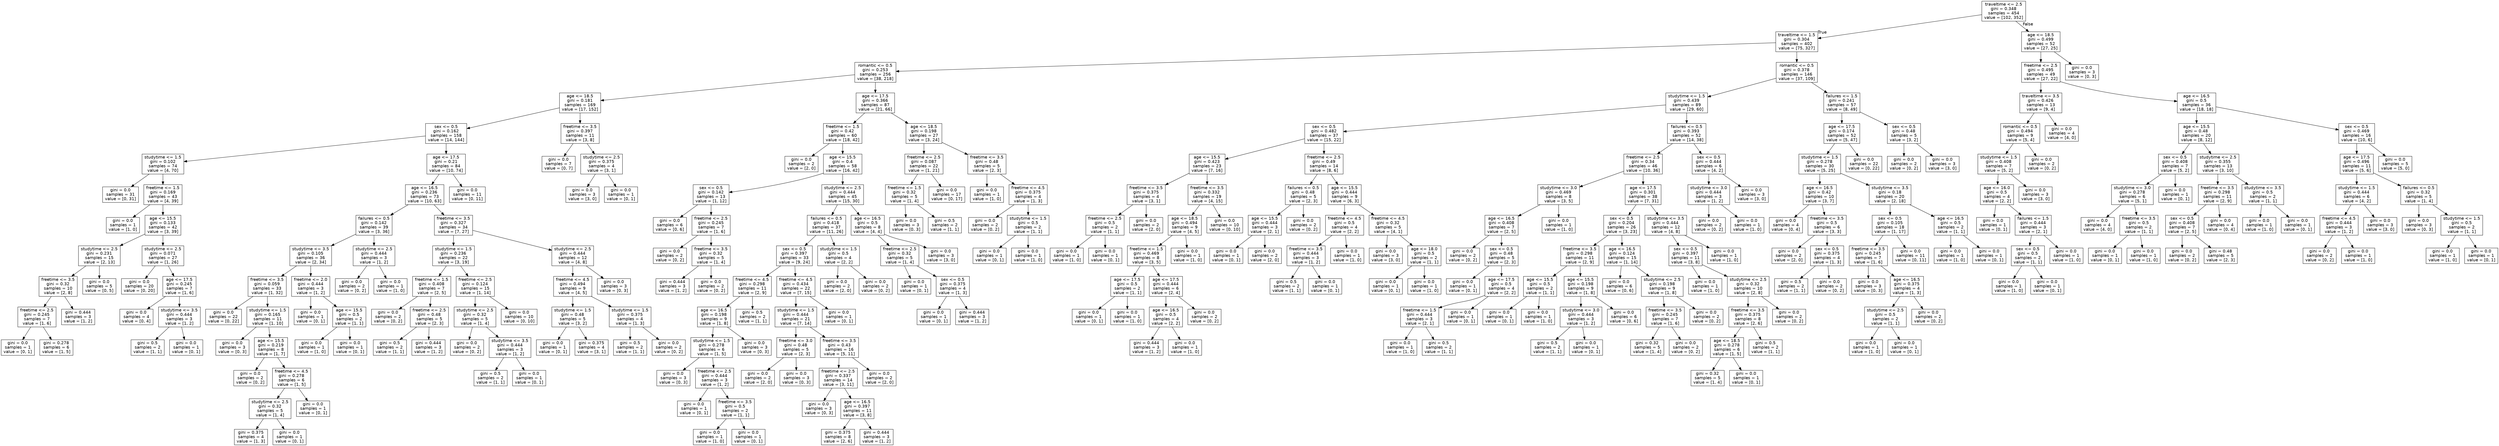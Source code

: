 digraph Tree {
node [shape=box, fontname="helvetica"] ;
edge [fontname="helvetica"] ;
0 [label="traveltime <= 2.5\ngini = 0.348\nsamples = 454\nvalue = [102, 352]"] ;
1 [label="traveltime <= 1.5\ngini = 0.304\nsamples = 402\nvalue = [75, 327]"] ;
0 -> 1 [labeldistance=2.5, labelangle=45, headlabel="True"] ;
2 [label="romantic <= 0.5\ngini = 0.253\nsamples = 256\nvalue = [38, 218]"] ;
1 -> 2 ;
3 [label="age <= 18.5\ngini = 0.181\nsamples = 169\nvalue = [17, 152]"] ;
2 -> 3 ;
4 [label="sex <= 0.5\ngini = 0.162\nsamples = 158\nvalue = [14, 144]"] ;
3 -> 4 ;
5 [label="studytime <= 1.5\ngini = 0.102\nsamples = 74\nvalue = [4, 70]"] ;
4 -> 5 ;
6 [label="gini = 0.0\nsamples = 31\nvalue = [0, 31]"] ;
5 -> 6 ;
7 [label="freetime <= 1.5\ngini = 0.169\nsamples = 43\nvalue = [4, 39]"] ;
5 -> 7 ;
8 [label="gini = 0.0\nsamples = 1\nvalue = [1, 0]"] ;
7 -> 8 ;
9 [label="age <= 15.5\ngini = 0.133\nsamples = 42\nvalue = [3, 39]"] ;
7 -> 9 ;
10 [label="studytime <= 2.5\ngini = 0.231\nsamples = 15\nvalue = [2, 13]"] ;
9 -> 10 ;
11 [label="freetime <= 3.5\ngini = 0.32\nsamples = 10\nvalue = [2, 8]"] ;
10 -> 11 ;
12 [label="freetime <= 2.5\ngini = 0.245\nsamples = 7\nvalue = [1, 6]"] ;
11 -> 12 ;
13 [label="gini = 0.0\nsamples = 1\nvalue = [0, 1]"] ;
12 -> 13 ;
14 [label="gini = 0.278\nsamples = 6\nvalue = [1, 5]"] ;
12 -> 14 ;
15 [label="gini = 0.444\nsamples = 3\nvalue = [1, 2]"] ;
11 -> 15 ;
16 [label="gini = 0.0\nsamples = 5\nvalue = [0, 5]"] ;
10 -> 16 ;
17 [label="studytime <= 2.5\ngini = 0.071\nsamples = 27\nvalue = [1, 26]"] ;
9 -> 17 ;
18 [label="gini = 0.0\nsamples = 20\nvalue = [0, 20]"] ;
17 -> 18 ;
19 [label="age <= 17.5\ngini = 0.245\nsamples = 7\nvalue = [1, 6]"] ;
17 -> 19 ;
20 [label="gini = 0.0\nsamples = 4\nvalue = [0, 4]"] ;
19 -> 20 ;
21 [label="studytime <= 3.5\ngini = 0.444\nsamples = 3\nvalue = [1, 2]"] ;
19 -> 21 ;
22 [label="gini = 0.5\nsamples = 2\nvalue = [1, 1]"] ;
21 -> 22 ;
23 [label="gini = 0.0\nsamples = 1\nvalue = [0, 1]"] ;
21 -> 23 ;
24 [label="age <= 17.5\ngini = 0.21\nsamples = 84\nvalue = [10, 74]"] ;
4 -> 24 ;
25 [label="age <= 16.5\ngini = 0.236\nsamples = 73\nvalue = [10, 63]"] ;
24 -> 25 ;
26 [label="failures <= 0.5\ngini = 0.142\nsamples = 39\nvalue = [3, 36]"] ;
25 -> 26 ;
27 [label="studytime <= 3.5\ngini = 0.105\nsamples = 36\nvalue = [2, 34]"] ;
26 -> 27 ;
28 [label="freetime <= 3.5\ngini = 0.059\nsamples = 33\nvalue = [1, 32]"] ;
27 -> 28 ;
29 [label="gini = 0.0\nsamples = 22\nvalue = [0, 22]"] ;
28 -> 29 ;
30 [label="studytime <= 1.5\ngini = 0.165\nsamples = 11\nvalue = [1, 10]"] ;
28 -> 30 ;
31 [label="gini = 0.0\nsamples = 3\nvalue = [0, 3]"] ;
30 -> 31 ;
32 [label="age <= 15.5\ngini = 0.219\nsamples = 8\nvalue = [1, 7]"] ;
30 -> 32 ;
33 [label="gini = 0.0\nsamples = 2\nvalue = [0, 2]"] ;
32 -> 33 ;
34 [label="freetime <= 4.5\ngini = 0.278\nsamples = 6\nvalue = [1, 5]"] ;
32 -> 34 ;
35 [label="studytime <= 2.5\ngini = 0.32\nsamples = 5\nvalue = [1, 4]"] ;
34 -> 35 ;
36 [label="gini = 0.375\nsamples = 4\nvalue = [1, 3]"] ;
35 -> 36 ;
37 [label="gini = 0.0\nsamples = 1\nvalue = [0, 1]"] ;
35 -> 37 ;
38 [label="gini = 0.0\nsamples = 1\nvalue = [0, 1]"] ;
34 -> 38 ;
39 [label="freetime <= 2.0\ngini = 0.444\nsamples = 3\nvalue = [1, 2]"] ;
27 -> 39 ;
40 [label="gini = 0.0\nsamples = 1\nvalue = [0, 1]"] ;
39 -> 40 ;
41 [label="age <= 15.5\ngini = 0.5\nsamples = 2\nvalue = [1, 1]"] ;
39 -> 41 ;
42 [label="gini = 0.0\nsamples = 1\nvalue = [1, 0]"] ;
41 -> 42 ;
43 [label="gini = 0.0\nsamples = 1\nvalue = [0, 1]"] ;
41 -> 43 ;
44 [label="studytime <= 2.5\ngini = 0.444\nsamples = 3\nvalue = [1, 2]"] ;
26 -> 44 ;
45 [label="gini = 0.0\nsamples = 2\nvalue = [0, 2]"] ;
44 -> 45 ;
46 [label="gini = 0.0\nsamples = 1\nvalue = [1, 0]"] ;
44 -> 46 ;
47 [label="freetime <= 3.5\ngini = 0.327\nsamples = 34\nvalue = [7, 27]"] ;
25 -> 47 ;
48 [label="studytime <= 1.5\ngini = 0.236\nsamples = 22\nvalue = [3, 19]"] ;
47 -> 48 ;
49 [label="freetime <= 1.5\ngini = 0.408\nsamples = 7\nvalue = [2, 5]"] ;
48 -> 49 ;
50 [label="gini = 0.0\nsamples = 2\nvalue = [0, 2]"] ;
49 -> 50 ;
51 [label="freetime <= 2.5\ngini = 0.48\nsamples = 5\nvalue = [2, 3]"] ;
49 -> 51 ;
52 [label="gini = 0.5\nsamples = 2\nvalue = [1, 1]"] ;
51 -> 52 ;
53 [label="gini = 0.444\nsamples = 3\nvalue = [1, 2]"] ;
51 -> 53 ;
54 [label="freetime <= 2.5\ngini = 0.124\nsamples = 15\nvalue = [1, 14]"] ;
48 -> 54 ;
55 [label="studytime <= 2.5\ngini = 0.32\nsamples = 5\nvalue = [1, 4]"] ;
54 -> 55 ;
56 [label="gini = 0.0\nsamples = 2\nvalue = [0, 2]"] ;
55 -> 56 ;
57 [label="studytime <= 3.5\ngini = 0.444\nsamples = 3\nvalue = [1, 2]"] ;
55 -> 57 ;
58 [label="gini = 0.5\nsamples = 2\nvalue = [1, 1]"] ;
57 -> 58 ;
59 [label="gini = 0.0\nsamples = 1\nvalue = [0, 1]"] ;
57 -> 59 ;
60 [label="gini = 0.0\nsamples = 10\nvalue = [0, 10]"] ;
54 -> 60 ;
61 [label="studytime <= 2.5\ngini = 0.444\nsamples = 12\nvalue = [4, 8]"] ;
47 -> 61 ;
62 [label="freetime <= 4.5\ngini = 0.494\nsamples = 9\nvalue = [4, 5]"] ;
61 -> 62 ;
63 [label="studytime <= 1.5\ngini = 0.48\nsamples = 5\nvalue = [3, 2]"] ;
62 -> 63 ;
64 [label="gini = 0.0\nsamples = 1\nvalue = [0, 1]"] ;
63 -> 64 ;
65 [label="gini = 0.375\nsamples = 4\nvalue = [3, 1]"] ;
63 -> 65 ;
66 [label="studytime <= 1.5\ngini = 0.375\nsamples = 4\nvalue = [1, 3]"] ;
62 -> 66 ;
67 [label="gini = 0.5\nsamples = 2\nvalue = [1, 1]"] ;
66 -> 67 ;
68 [label="gini = 0.0\nsamples = 2\nvalue = [0, 2]"] ;
66 -> 68 ;
69 [label="gini = 0.0\nsamples = 3\nvalue = [0, 3]"] ;
61 -> 69 ;
70 [label="gini = 0.0\nsamples = 11\nvalue = [0, 11]"] ;
24 -> 70 ;
71 [label="freetime <= 3.5\ngini = 0.397\nsamples = 11\nvalue = [3, 8]"] ;
3 -> 71 ;
72 [label="gini = 0.0\nsamples = 7\nvalue = [0, 7]"] ;
71 -> 72 ;
73 [label="studytime <= 2.5\ngini = 0.375\nsamples = 4\nvalue = [3, 1]"] ;
71 -> 73 ;
74 [label="gini = 0.0\nsamples = 3\nvalue = [3, 0]"] ;
73 -> 74 ;
75 [label="gini = 0.0\nsamples = 1\nvalue = [0, 1]"] ;
73 -> 75 ;
76 [label="age <= 17.5\ngini = 0.366\nsamples = 87\nvalue = [21, 66]"] ;
2 -> 76 ;
77 [label="freetime <= 1.5\ngini = 0.42\nsamples = 60\nvalue = [18, 42]"] ;
76 -> 77 ;
78 [label="gini = 0.0\nsamples = 2\nvalue = [2, 0]"] ;
77 -> 78 ;
79 [label="age <= 15.5\ngini = 0.4\nsamples = 58\nvalue = [16, 42]"] ;
77 -> 79 ;
80 [label="sex <= 0.5\ngini = 0.142\nsamples = 13\nvalue = [1, 12]"] ;
79 -> 80 ;
81 [label="gini = 0.0\nsamples = 6\nvalue = [0, 6]"] ;
80 -> 81 ;
82 [label="freetime <= 2.5\ngini = 0.245\nsamples = 7\nvalue = [1, 6]"] ;
80 -> 82 ;
83 [label="gini = 0.0\nsamples = 2\nvalue = [0, 2]"] ;
82 -> 83 ;
84 [label="freetime <= 3.5\ngini = 0.32\nsamples = 5\nvalue = [1, 4]"] ;
82 -> 84 ;
85 [label="gini = 0.444\nsamples = 3\nvalue = [1, 2]"] ;
84 -> 85 ;
86 [label="gini = 0.0\nsamples = 2\nvalue = [0, 2]"] ;
84 -> 86 ;
87 [label="studytime <= 2.5\ngini = 0.444\nsamples = 45\nvalue = [15, 30]"] ;
79 -> 87 ;
88 [label="failures <= 0.5\ngini = 0.418\nsamples = 37\nvalue = [11, 26]"] ;
87 -> 88 ;
89 [label="sex <= 0.5\ngini = 0.397\nsamples = 33\nvalue = [9, 24]"] ;
88 -> 89 ;
90 [label="freetime <= 4.5\ngini = 0.298\nsamples = 11\nvalue = [2, 9]"] ;
89 -> 90 ;
91 [label="age <= 16.5\ngini = 0.198\nsamples = 9\nvalue = [1, 8]"] ;
90 -> 91 ;
92 [label="studytime <= 1.5\ngini = 0.278\nsamples = 6\nvalue = [1, 5]"] ;
91 -> 92 ;
93 [label="gini = 0.0\nsamples = 3\nvalue = [0, 3]"] ;
92 -> 93 ;
94 [label="freetime <= 2.5\ngini = 0.444\nsamples = 3\nvalue = [1, 2]"] ;
92 -> 94 ;
95 [label="gini = 0.0\nsamples = 1\nvalue = [0, 1]"] ;
94 -> 95 ;
96 [label="freetime <= 3.5\ngini = 0.5\nsamples = 2\nvalue = [1, 1]"] ;
94 -> 96 ;
97 [label="gini = 0.0\nsamples = 1\nvalue = [1, 0]"] ;
96 -> 97 ;
98 [label="gini = 0.0\nsamples = 1\nvalue = [0, 1]"] ;
96 -> 98 ;
99 [label="gini = 0.0\nsamples = 3\nvalue = [0, 3]"] ;
91 -> 99 ;
100 [label="gini = 0.5\nsamples = 2\nvalue = [1, 1]"] ;
90 -> 100 ;
101 [label="freetime <= 4.5\ngini = 0.434\nsamples = 22\nvalue = [7, 15]"] ;
89 -> 101 ;
102 [label="studytime <= 1.5\ngini = 0.444\nsamples = 21\nvalue = [7, 14]"] ;
101 -> 102 ;
103 [label="freetime <= 3.0\ngini = 0.48\nsamples = 5\nvalue = [2, 3]"] ;
102 -> 103 ;
104 [label="gini = 0.0\nsamples = 2\nvalue = [2, 0]"] ;
103 -> 104 ;
105 [label="gini = 0.0\nsamples = 3\nvalue = [0, 3]"] ;
103 -> 105 ;
106 [label="freetime <= 3.5\ngini = 0.43\nsamples = 16\nvalue = [5, 11]"] ;
102 -> 106 ;
107 [label="freetime <= 2.5\ngini = 0.337\nsamples = 14\nvalue = [3, 11]"] ;
106 -> 107 ;
108 [label="gini = 0.0\nsamples = 3\nvalue = [0, 3]"] ;
107 -> 108 ;
109 [label="age <= 16.5\ngini = 0.397\nsamples = 11\nvalue = [3, 8]"] ;
107 -> 109 ;
110 [label="gini = 0.375\nsamples = 8\nvalue = [2, 6]"] ;
109 -> 110 ;
111 [label="gini = 0.444\nsamples = 3\nvalue = [1, 2]"] ;
109 -> 111 ;
112 [label="gini = 0.0\nsamples = 2\nvalue = [2, 0]"] ;
106 -> 112 ;
113 [label="gini = 0.0\nsamples = 1\nvalue = [0, 1]"] ;
101 -> 113 ;
114 [label="studytime <= 1.5\ngini = 0.5\nsamples = 4\nvalue = [2, 2]"] ;
88 -> 114 ;
115 [label="gini = 0.0\nsamples = 2\nvalue = [2, 0]"] ;
114 -> 115 ;
116 [label="gini = 0.0\nsamples = 2\nvalue = [0, 2]"] ;
114 -> 116 ;
117 [label="age <= 16.5\ngini = 0.5\nsamples = 8\nvalue = [4, 4]"] ;
87 -> 117 ;
118 [label="freetime <= 2.5\ngini = 0.32\nsamples = 5\nvalue = [1, 4]"] ;
117 -> 118 ;
119 [label="gini = 0.0\nsamples = 1\nvalue = [0, 1]"] ;
118 -> 119 ;
120 [label="sex <= 0.5\ngini = 0.375\nsamples = 4\nvalue = [1, 3]"] ;
118 -> 120 ;
121 [label="gini = 0.0\nsamples = 1\nvalue = [0, 1]"] ;
120 -> 121 ;
122 [label="gini = 0.444\nsamples = 3\nvalue = [1, 2]"] ;
120 -> 122 ;
123 [label="gini = 0.0\nsamples = 3\nvalue = [3, 0]"] ;
117 -> 123 ;
124 [label="age <= 18.5\ngini = 0.198\nsamples = 27\nvalue = [3, 24]"] ;
76 -> 124 ;
125 [label="freetime <= 2.5\ngini = 0.087\nsamples = 22\nvalue = [1, 21]"] ;
124 -> 125 ;
126 [label="freetime <= 1.5\ngini = 0.32\nsamples = 5\nvalue = [1, 4]"] ;
125 -> 126 ;
127 [label="gini = 0.0\nsamples = 3\nvalue = [0, 3]"] ;
126 -> 127 ;
128 [label="gini = 0.5\nsamples = 2\nvalue = [1, 1]"] ;
126 -> 128 ;
129 [label="gini = 0.0\nsamples = 17\nvalue = [0, 17]"] ;
125 -> 129 ;
130 [label="freetime <= 3.5\ngini = 0.48\nsamples = 5\nvalue = [2, 3]"] ;
124 -> 130 ;
131 [label="gini = 0.0\nsamples = 1\nvalue = [1, 0]"] ;
130 -> 131 ;
132 [label="freetime <= 4.5\ngini = 0.375\nsamples = 4\nvalue = [1, 3]"] ;
130 -> 132 ;
133 [label="gini = 0.0\nsamples = 2\nvalue = [0, 2]"] ;
132 -> 133 ;
134 [label="studytime <= 1.5\ngini = 0.5\nsamples = 2\nvalue = [1, 1]"] ;
132 -> 134 ;
135 [label="gini = 0.0\nsamples = 1\nvalue = [0, 1]"] ;
134 -> 135 ;
136 [label="gini = 0.0\nsamples = 1\nvalue = [1, 0]"] ;
134 -> 136 ;
137 [label="romantic <= 0.5\ngini = 0.378\nsamples = 146\nvalue = [37, 109]"] ;
1 -> 137 ;
138 [label="studytime <= 1.5\ngini = 0.439\nsamples = 89\nvalue = [29, 60]"] ;
137 -> 138 ;
139 [label="sex <= 0.5\ngini = 0.482\nsamples = 37\nvalue = [15, 22]"] ;
138 -> 139 ;
140 [label="age <= 15.5\ngini = 0.423\nsamples = 23\nvalue = [7, 16]"] ;
139 -> 140 ;
141 [label="freetime <= 3.5\ngini = 0.375\nsamples = 4\nvalue = [3, 1]"] ;
140 -> 141 ;
142 [label="freetime <= 2.5\ngini = 0.5\nsamples = 2\nvalue = [1, 1]"] ;
141 -> 142 ;
143 [label="gini = 0.0\nsamples = 1\nvalue = [1, 0]"] ;
142 -> 143 ;
144 [label="gini = 0.0\nsamples = 1\nvalue = [0, 1]"] ;
142 -> 144 ;
145 [label="gini = 0.0\nsamples = 2\nvalue = [2, 0]"] ;
141 -> 145 ;
146 [label="freetime <= 3.5\ngini = 0.332\nsamples = 19\nvalue = [4, 15]"] ;
140 -> 146 ;
147 [label="age <= 18.5\ngini = 0.494\nsamples = 9\nvalue = [4, 5]"] ;
146 -> 147 ;
148 [label="freetime <= 1.5\ngini = 0.469\nsamples = 8\nvalue = [3, 5]"] ;
147 -> 148 ;
149 [label="age <= 17.5\ngini = 0.5\nsamples = 2\nvalue = [1, 1]"] ;
148 -> 149 ;
150 [label="gini = 0.0\nsamples = 1\nvalue = [0, 1]"] ;
149 -> 150 ;
151 [label="gini = 0.0\nsamples = 1\nvalue = [1, 0]"] ;
149 -> 151 ;
152 [label="age <= 17.5\ngini = 0.444\nsamples = 6\nvalue = [2, 4]"] ;
148 -> 152 ;
153 [label="age <= 16.5\ngini = 0.5\nsamples = 4\nvalue = [2, 2]"] ;
152 -> 153 ;
154 [label="gini = 0.444\nsamples = 3\nvalue = [1, 2]"] ;
153 -> 154 ;
155 [label="gini = 0.0\nsamples = 1\nvalue = [1, 0]"] ;
153 -> 155 ;
156 [label="gini = 0.0\nsamples = 2\nvalue = [0, 2]"] ;
152 -> 156 ;
157 [label="gini = 0.0\nsamples = 1\nvalue = [1, 0]"] ;
147 -> 157 ;
158 [label="gini = 0.0\nsamples = 10\nvalue = [0, 10]"] ;
146 -> 158 ;
159 [label="freetime <= 2.5\ngini = 0.49\nsamples = 14\nvalue = [8, 6]"] ;
139 -> 159 ;
160 [label="failures <= 0.5\ngini = 0.48\nsamples = 5\nvalue = [2, 3]"] ;
159 -> 160 ;
161 [label="age <= 15.5\ngini = 0.444\nsamples = 3\nvalue = [2, 1]"] ;
160 -> 161 ;
162 [label="gini = 0.0\nsamples = 1\nvalue = [0, 1]"] ;
161 -> 162 ;
163 [label="gini = 0.0\nsamples = 2\nvalue = [2, 0]"] ;
161 -> 163 ;
164 [label="gini = 0.0\nsamples = 2\nvalue = [0, 2]"] ;
160 -> 164 ;
165 [label="age <= 15.5\ngini = 0.444\nsamples = 9\nvalue = [6, 3]"] ;
159 -> 165 ;
166 [label="freetime <= 4.5\ngini = 0.5\nsamples = 4\nvalue = [2, 2]"] ;
165 -> 166 ;
167 [label="freetime <= 3.5\ngini = 0.444\nsamples = 3\nvalue = [1, 2]"] ;
166 -> 167 ;
168 [label="gini = 0.5\nsamples = 2\nvalue = [1, 1]"] ;
167 -> 168 ;
169 [label="gini = 0.0\nsamples = 1\nvalue = [0, 1]"] ;
167 -> 169 ;
170 [label="gini = 0.0\nsamples = 1\nvalue = [1, 0]"] ;
166 -> 170 ;
171 [label="freetime <= 4.5\ngini = 0.32\nsamples = 5\nvalue = [4, 1]"] ;
165 -> 171 ;
172 [label="gini = 0.0\nsamples = 3\nvalue = [3, 0]"] ;
171 -> 172 ;
173 [label="age <= 18.0\ngini = 0.5\nsamples = 2\nvalue = [1, 1]"] ;
171 -> 173 ;
174 [label="gini = 0.0\nsamples = 1\nvalue = [0, 1]"] ;
173 -> 174 ;
175 [label="gini = 0.0\nsamples = 1\nvalue = [1, 0]"] ;
173 -> 175 ;
176 [label="failures <= 0.5\ngini = 0.393\nsamples = 52\nvalue = [14, 38]"] ;
138 -> 176 ;
177 [label="freetime <= 2.5\ngini = 0.34\nsamples = 46\nvalue = [10, 36]"] ;
176 -> 177 ;
178 [label="studytime <= 3.0\ngini = 0.469\nsamples = 8\nvalue = [3, 5]"] ;
177 -> 178 ;
179 [label="age <= 16.5\ngini = 0.408\nsamples = 7\nvalue = [2, 5]"] ;
178 -> 179 ;
180 [label="gini = 0.0\nsamples = 2\nvalue = [0, 2]"] ;
179 -> 180 ;
181 [label="sex <= 0.5\ngini = 0.48\nsamples = 5\nvalue = [2, 3]"] ;
179 -> 181 ;
182 [label="gini = 0.0\nsamples = 1\nvalue = [0, 1]"] ;
181 -> 182 ;
183 [label="age <= 17.5\ngini = 0.5\nsamples = 4\nvalue = [2, 2]"] ;
181 -> 183 ;
184 [label="freetime <= 1.5\ngini = 0.444\nsamples = 3\nvalue = [2, 1]"] ;
183 -> 184 ;
185 [label="gini = 0.0\nsamples = 1\nvalue = [1, 0]"] ;
184 -> 185 ;
186 [label="gini = 0.5\nsamples = 2\nvalue = [1, 1]"] ;
184 -> 186 ;
187 [label="gini = 0.0\nsamples = 1\nvalue = [0, 1]"] ;
183 -> 187 ;
188 [label="gini = 0.0\nsamples = 1\nvalue = [1, 0]"] ;
178 -> 188 ;
189 [label="age <= 17.5\ngini = 0.301\nsamples = 38\nvalue = [7, 31]"] ;
177 -> 189 ;
190 [label="sex <= 0.5\ngini = 0.204\nsamples = 26\nvalue = [3, 23]"] ;
189 -> 190 ;
191 [label="freetime <= 3.5\ngini = 0.298\nsamples = 11\nvalue = [2, 9]"] ;
190 -> 191 ;
192 [label="age <= 15.5\ngini = 0.5\nsamples = 2\nvalue = [1, 1]"] ;
191 -> 192 ;
193 [label="gini = 0.0\nsamples = 1\nvalue = [0, 1]"] ;
192 -> 193 ;
194 [label="gini = 0.0\nsamples = 1\nvalue = [1, 0]"] ;
192 -> 194 ;
195 [label="age <= 15.5\ngini = 0.198\nsamples = 9\nvalue = [1, 8]"] ;
191 -> 195 ;
196 [label="studytime <= 3.0\ngini = 0.444\nsamples = 3\nvalue = [1, 2]"] ;
195 -> 196 ;
197 [label="gini = 0.5\nsamples = 2\nvalue = [1, 1]"] ;
196 -> 197 ;
198 [label="gini = 0.0\nsamples = 1\nvalue = [0, 1]"] ;
196 -> 198 ;
199 [label="gini = 0.0\nsamples = 6\nvalue = [0, 6]"] ;
195 -> 199 ;
200 [label="age <= 16.5\ngini = 0.124\nsamples = 15\nvalue = [1, 14]"] ;
190 -> 200 ;
201 [label="gini = 0.0\nsamples = 6\nvalue = [0, 6]"] ;
200 -> 201 ;
202 [label="studytime <= 2.5\ngini = 0.198\nsamples = 9\nvalue = [1, 8]"] ;
200 -> 202 ;
203 [label="freetime <= 3.5\ngini = 0.245\nsamples = 7\nvalue = [1, 6]"] ;
202 -> 203 ;
204 [label="gini = 0.32\nsamples = 5\nvalue = [1, 4]"] ;
203 -> 204 ;
205 [label="gini = 0.0\nsamples = 2\nvalue = [0, 2]"] ;
203 -> 205 ;
206 [label="gini = 0.0\nsamples = 2\nvalue = [0, 2]"] ;
202 -> 206 ;
207 [label="studytime <= 3.5\ngini = 0.444\nsamples = 12\nvalue = [4, 8]"] ;
189 -> 207 ;
208 [label="sex <= 0.5\ngini = 0.397\nsamples = 11\nvalue = [3, 8]"] ;
207 -> 208 ;
209 [label="gini = 0.0\nsamples = 1\nvalue = [1, 0]"] ;
208 -> 209 ;
210 [label="studytime <= 2.5\ngini = 0.32\nsamples = 10\nvalue = [2, 8]"] ;
208 -> 210 ;
211 [label="freetime <= 3.5\ngini = 0.375\nsamples = 8\nvalue = [2, 6]"] ;
210 -> 211 ;
212 [label="age <= 18.5\ngini = 0.278\nsamples = 6\nvalue = [1, 5]"] ;
211 -> 212 ;
213 [label="gini = 0.32\nsamples = 5\nvalue = [1, 4]"] ;
212 -> 213 ;
214 [label="gini = 0.0\nsamples = 1\nvalue = [0, 1]"] ;
212 -> 214 ;
215 [label="gini = 0.5\nsamples = 2\nvalue = [1, 1]"] ;
211 -> 215 ;
216 [label="gini = 0.0\nsamples = 2\nvalue = [0, 2]"] ;
210 -> 216 ;
217 [label="gini = 0.0\nsamples = 1\nvalue = [1, 0]"] ;
207 -> 217 ;
218 [label="sex <= 0.5\ngini = 0.444\nsamples = 6\nvalue = [4, 2]"] ;
176 -> 218 ;
219 [label="studytime <= 3.0\ngini = 0.444\nsamples = 3\nvalue = [1, 2]"] ;
218 -> 219 ;
220 [label="gini = 0.0\nsamples = 2\nvalue = [0, 2]"] ;
219 -> 220 ;
221 [label="gini = 0.0\nsamples = 1\nvalue = [1, 0]"] ;
219 -> 221 ;
222 [label="gini = 0.0\nsamples = 3\nvalue = [3, 0]"] ;
218 -> 222 ;
223 [label="failures <= 1.5\ngini = 0.241\nsamples = 57\nvalue = [8, 49]"] ;
137 -> 223 ;
224 [label="age <= 17.5\ngini = 0.174\nsamples = 52\nvalue = [5, 47]"] ;
223 -> 224 ;
225 [label="studytime <= 1.5\ngini = 0.278\nsamples = 30\nvalue = [5, 25]"] ;
224 -> 225 ;
226 [label="age <= 16.5\ngini = 0.42\nsamples = 10\nvalue = [3, 7]"] ;
225 -> 226 ;
227 [label="gini = 0.0\nsamples = 4\nvalue = [0, 4]"] ;
226 -> 227 ;
228 [label="freetime <= 3.5\ngini = 0.5\nsamples = 6\nvalue = [3, 3]"] ;
226 -> 228 ;
229 [label="gini = 0.0\nsamples = 2\nvalue = [2, 0]"] ;
228 -> 229 ;
230 [label="sex <= 0.5\ngini = 0.375\nsamples = 4\nvalue = [1, 3]"] ;
228 -> 230 ;
231 [label="gini = 0.5\nsamples = 2\nvalue = [1, 1]"] ;
230 -> 231 ;
232 [label="gini = 0.0\nsamples = 2\nvalue = [0, 2]"] ;
230 -> 232 ;
233 [label="studytime <= 3.5\ngini = 0.18\nsamples = 20\nvalue = [2, 18]"] ;
225 -> 233 ;
234 [label="sex <= 0.5\ngini = 0.105\nsamples = 18\nvalue = [1, 17]"] ;
233 -> 234 ;
235 [label="freetime <= 3.5\ngini = 0.245\nsamples = 7\nvalue = [1, 6]"] ;
234 -> 235 ;
236 [label="gini = 0.0\nsamples = 3\nvalue = [0, 3]"] ;
235 -> 236 ;
237 [label="age <= 16.5\ngini = 0.375\nsamples = 4\nvalue = [1, 3]"] ;
235 -> 237 ;
238 [label="studytime <= 2.5\ngini = 0.5\nsamples = 2\nvalue = [1, 1]"] ;
237 -> 238 ;
239 [label="gini = 0.0\nsamples = 1\nvalue = [1, 0]"] ;
238 -> 239 ;
240 [label="gini = 0.0\nsamples = 1\nvalue = [0, 1]"] ;
238 -> 240 ;
241 [label="gini = 0.0\nsamples = 2\nvalue = [0, 2]"] ;
237 -> 241 ;
242 [label="gini = 0.0\nsamples = 11\nvalue = [0, 11]"] ;
234 -> 242 ;
243 [label="age <= 16.5\ngini = 0.5\nsamples = 2\nvalue = [1, 1]"] ;
233 -> 243 ;
244 [label="gini = 0.0\nsamples = 1\nvalue = [1, 0]"] ;
243 -> 244 ;
245 [label="gini = 0.0\nsamples = 1\nvalue = [0, 1]"] ;
243 -> 245 ;
246 [label="gini = 0.0\nsamples = 22\nvalue = [0, 22]"] ;
224 -> 246 ;
247 [label="sex <= 0.5\ngini = 0.48\nsamples = 5\nvalue = [3, 2]"] ;
223 -> 247 ;
248 [label="gini = 0.0\nsamples = 2\nvalue = [0, 2]"] ;
247 -> 248 ;
249 [label="gini = 0.0\nsamples = 3\nvalue = [3, 0]"] ;
247 -> 249 ;
250 [label="age <= 18.5\ngini = 0.499\nsamples = 52\nvalue = [27, 25]"] ;
0 -> 250 [labeldistance=2.5, labelangle=-45, headlabel="False"] ;
251 [label="freetime <= 2.5\ngini = 0.495\nsamples = 49\nvalue = [27, 22]"] ;
250 -> 251 ;
252 [label="traveltime <= 3.5\ngini = 0.426\nsamples = 13\nvalue = [9, 4]"] ;
251 -> 252 ;
253 [label="romantic <= 0.5\ngini = 0.494\nsamples = 9\nvalue = [5, 4]"] ;
252 -> 253 ;
254 [label="studytime <= 1.5\ngini = 0.408\nsamples = 7\nvalue = [5, 2]"] ;
253 -> 254 ;
255 [label="age <= 16.0\ngini = 0.5\nsamples = 4\nvalue = [2, 2]"] ;
254 -> 255 ;
256 [label="gini = 0.0\nsamples = 1\nvalue = [0, 1]"] ;
255 -> 256 ;
257 [label="failures <= 1.5\ngini = 0.444\nsamples = 3\nvalue = [2, 1]"] ;
255 -> 257 ;
258 [label="sex <= 0.5\ngini = 0.5\nsamples = 2\nvalue = [1, 1]"] ;
257 -> 258 ;
259 [label="gini = 0.0\nsamples = 1\nvalue = [1, 0]"] ;
258 -> 259 ;
260 [label="gini = 0.0\nsamples = 1\nvalue = [0, 1]"] ;
258 -> 260 ;
261 [label="gini = 0.0\nsamples = 1\nvalue = [1, 0]"] ;
257 -> 261 ;
262 [label="gini = 0.0\nsamples = 3\nvalue = [3, 0]"] ;
254 -> 262 ;
263 [label="gini = 0.0\nsamples = 2\nvalue = [0, 2]"] ;
253 -> 263 ;
264 [label="gini = 0.0\nsamples = 4\nvalue = [4, 0]"] ;
252 -> 264 ;
265 [label="age <= 16.5\ngini = 0.5\nsamples = 36\nvalue = [18, 18]"] ;
251 -> 265 ;
266 [label="age <= 15.5\ngini = 0.48\nsamples = 20\nvalue = [8, 12]"] ;
265 -> 266 ;
267 [label="sex <= 0.5\ngini = 0.408\nsamples = 7\nvalue = [5, 2]"] ;
266 -> 267 ;
268 [label="studytime <= 3.0\ngini = 0.278\nsamples = 6\nvalue = [5, 1]"] ;
267 -> 268 ;
269 [label="gini = 0.0\nsamples = 4\nvalue = [4, 0]"] ;
268 -> 269 ;
270 [label="freetime <= 3.5\ngini = 0.5\nsamples = 2\nvalue = [1, 1]"] ;
268 -> 270 ;
271 [label="gini = 0.0\nsamples = 1\nvalue = [0, 1]"] ;
270 -> 271 ;
272 [label="gini = 0.0\nsamples = 1\nvalue = [1, 0]"] ;
270 -> 272 ;
273 [label="gini = 0.0\nsamples = 1\nvalue = [0, 1]"] ;
267 -> 273 ;
274 [label="studytime <= 2.5\ngini = 0.355\nsamples = 13\nvalue = [3, 10]"] ;
266 -> 274 ;
275 [label="freetime <= 3.5\ngini = 0.298\nsamples = 11\nvalue = [2, 9]"] ;
274 -> 275 ;
276 [label="sex <= 0.5\ngini = 0.408\nsamples = 7\nvalue = [2, 5]"] ;
275 -> 276 ;
277 [label="gini = 0.0\nsamples = 2\nvalue = [0, 2]"] ;
276 -> 277 ;
278 [label="gini = 0.48\nsamples = 5\nvalue = [2, 3]"] ;
276 -> 278 ;
279 [label="gini = 0.0\nsamples = 4\nvalue = [0, 4]"] ;
275 -> 279 ;
280 [label="studytime <= 3.5\ngini = 0.5\nsamples = 2\nvalue = [1, 1]"] ;
274 -> 280 ;
281 [label="gini = 0.0\nsamples = 1\nvalue = [1, 0]"] ;
280 -> 281 ;
282 [label="gini = 0.0\nsamples = 1\nvalue = [0, 1]"] ;
280 -> 282 ;
283 [label="sex <= 0.5\ngini = 0.469\nsamples = 16\nvalue = [10, 6]"] ;
265 -> 283 ;
284 [label="age <= 17.5\ngini = 0.496\nsamples = 11\nvalue = [5, 6]"] ;
283 -> 284 ;
285 [label="studytime <= 1.5\ngini = 0.444\nsamples = 6\nvalue = [4, 2]"] ;
284 -> 285 ;
286 [label="freetime <= 4.5\ngini = 0.444\nsamples = 3\nvalue = [1, 2]"] ;
285 -> 286 ;
287 [label="gini = 0.0\nsamples = 2\nvalue = [0, 2]"] ;
286 -> 287 ;
288 [label="gini = 0.0\nsamples = 1\nvalue = [1, 0]"] ;
286 -> 288 ;
289 [label="gini = 0.0\nsamples = 3\nvalue = [3, 0]"] ;
285 -> 289 ;
290 [label="failures <= 0.5\ngini = 0.32\nsamples = 5\nvalue = [1, 4]"] ;
284 -> 290 ;
291 [label="gini = 0.0\nsamples = 3\nvalue = [0, 3]"] ;
290 -> 291 ;
292 [label="studytime <= 1.5\ngini = 0.5\nsamples = 2\nvalue = [1, 1]"] ;
290 -> 292 ;
293 [label="gini = 0.0\nsamples = 1\nvalue = [1, 0]"] ;
292 -> 293 ;
294 [label="gini = 0.0\nsamples = 1\nvalue = [0, 1]"] ;
292 -> 294 ;
295 [label="gini = 0.0\nsamples = 5\nvalue = [5, 0]"] ;
283 -> 295 ;
296 [label="gini = 0.0\nsamples = 3\nvalue = [0, 3]"] ;
250 -> 296 ;
}